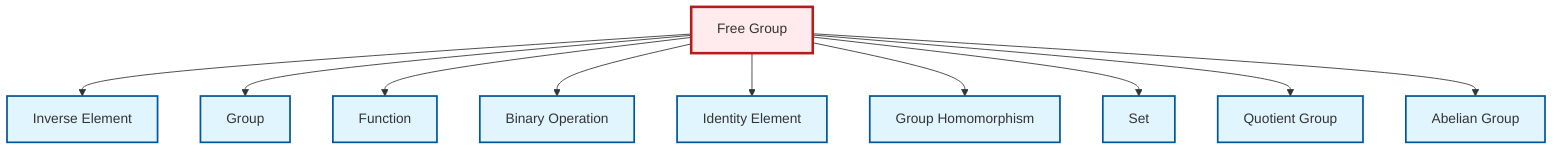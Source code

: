 graph TD
    classDef definition fill:#e1f5fe,stroke:#01579b,stroke-width:2px
    classDef theorem fill:#f3e5f5,stroke:#4a148c,stroke-width:2px
    classDef axiom fill:#fff3e0,stroke:#e65100,stroke-width:2px
    classDef example fill:#e8f5e9,stroke:#1b5e20,stroke-width:2px
    classDef current fill:#ffebee,stroke:#b71c1c,stroke-width:3px
    def-homomorphism["Group Homomorphism"]:::definition
    def-group["Group"]:::definition
    def-free-group["Free Group"]:::definition
    def-quotient-group["Quotient Group"]:::definition
    def-set["Set"]:::definition
    def-abelian-group["Abelian Group"]:::definition
    def-inverse-element["Inverse Element"]:::definition
    def-binary-operation["Binary Operation"]:::definition
    def-identity-element["Identity Element"]:::definition
    def-function["Function"]:::definition
    def-free-group --> def-inverse-element
    def-free-group --> def-group
    def-free-group --> def-function
    def-free-group --> def-binary-operation
    def-free-group --> def-identity-element
    def-free-group --> def-homomorphism
    def-free-group --> def-set
    def-free-group --> def-quotient-group
    def-free-group --> def-abelian-group
    class def-free-group current